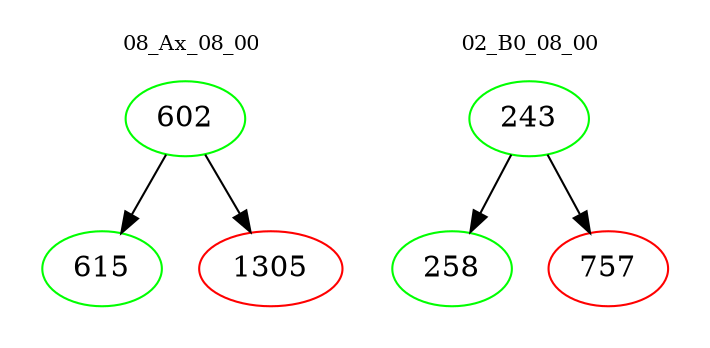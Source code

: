 digraph{
subgraph cluster_0 {
color = white
label = "08_Ax_08_00";
fontsize=10;
T0_602 [label="602", color="green"]
T0_602 -> T0_615 [color="black"]
T0_615 [label="615", color="green"]
T0_602 -> T0_1305 [color="black"]
T0_1305 [label="1305", color="red"]
}
subgraph cluster_1 {
color = white
label = "02_B0_08_00";
fontsize=10;
T1_243 [label="243", color="green"]
T1_243 -> T1_258 [color="black"]
T1_258 [label="258", color="green"]
T1_243 -> T1_757 [color="black"]
T1_757 [label="757", color="red"]
}
}
